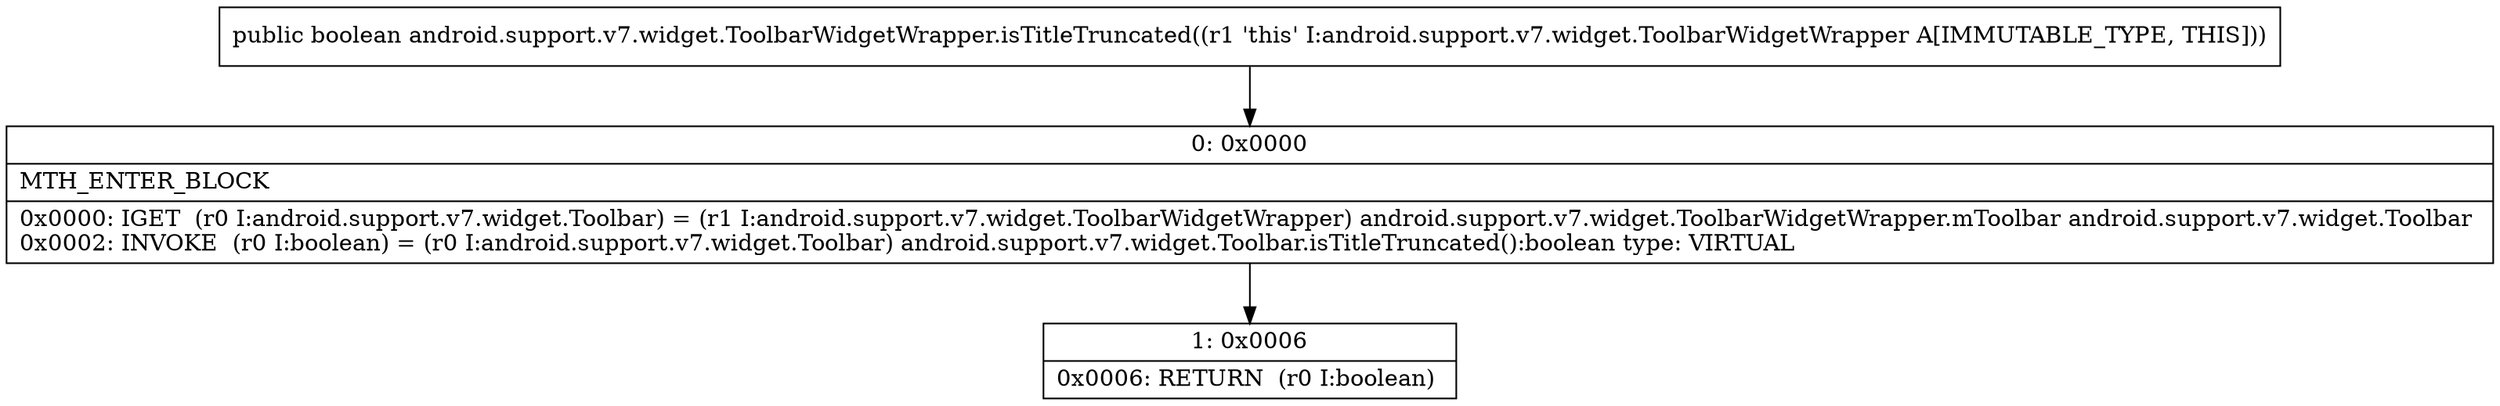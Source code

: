 digraph "CFG forandroid.support.v7.widget.ToolbarWidgetWrapper.isTitleTruncated()Z" {
Node_0 [shape=record,label="{0\:\ 0x0000|MTH_ENTER_BLOCK\l|0x0000: IGET  (r0 I:android.support.v7.widget.Toolbar) = (r1 I:android.support.v7.widget.ToolbarWidgetWrapper) android.support.v7.widget.ToolbarWidgetWrapper.mToolbar android.support.v7.widget.Toolbar \l0x0002: INVOKE  (r0 I:boolean) = (r0 I:android.support.v7.widget.Toolbar) android.support.v7.widget.Toolbar.isTitleTruncated():boolean type: VIRTUAL \l}"];
Node_1 [shape=record,label="{1\:\ 0x0006|0x0006: RETURN  (r0 I:boolean) \l}"];
MethodNode[shape=record,label="{public boolean android.support.v7.widget.ToolbarWidgetWrapper.isTitleTruncated((r1 'this' I:android.support.v7.widget.ToolbarWidgetWrapper A[IMMUTABLE_TYPE, THIS])) }"];
MethodNode -> Node_0;
Node_0 -> Node_1;
}


